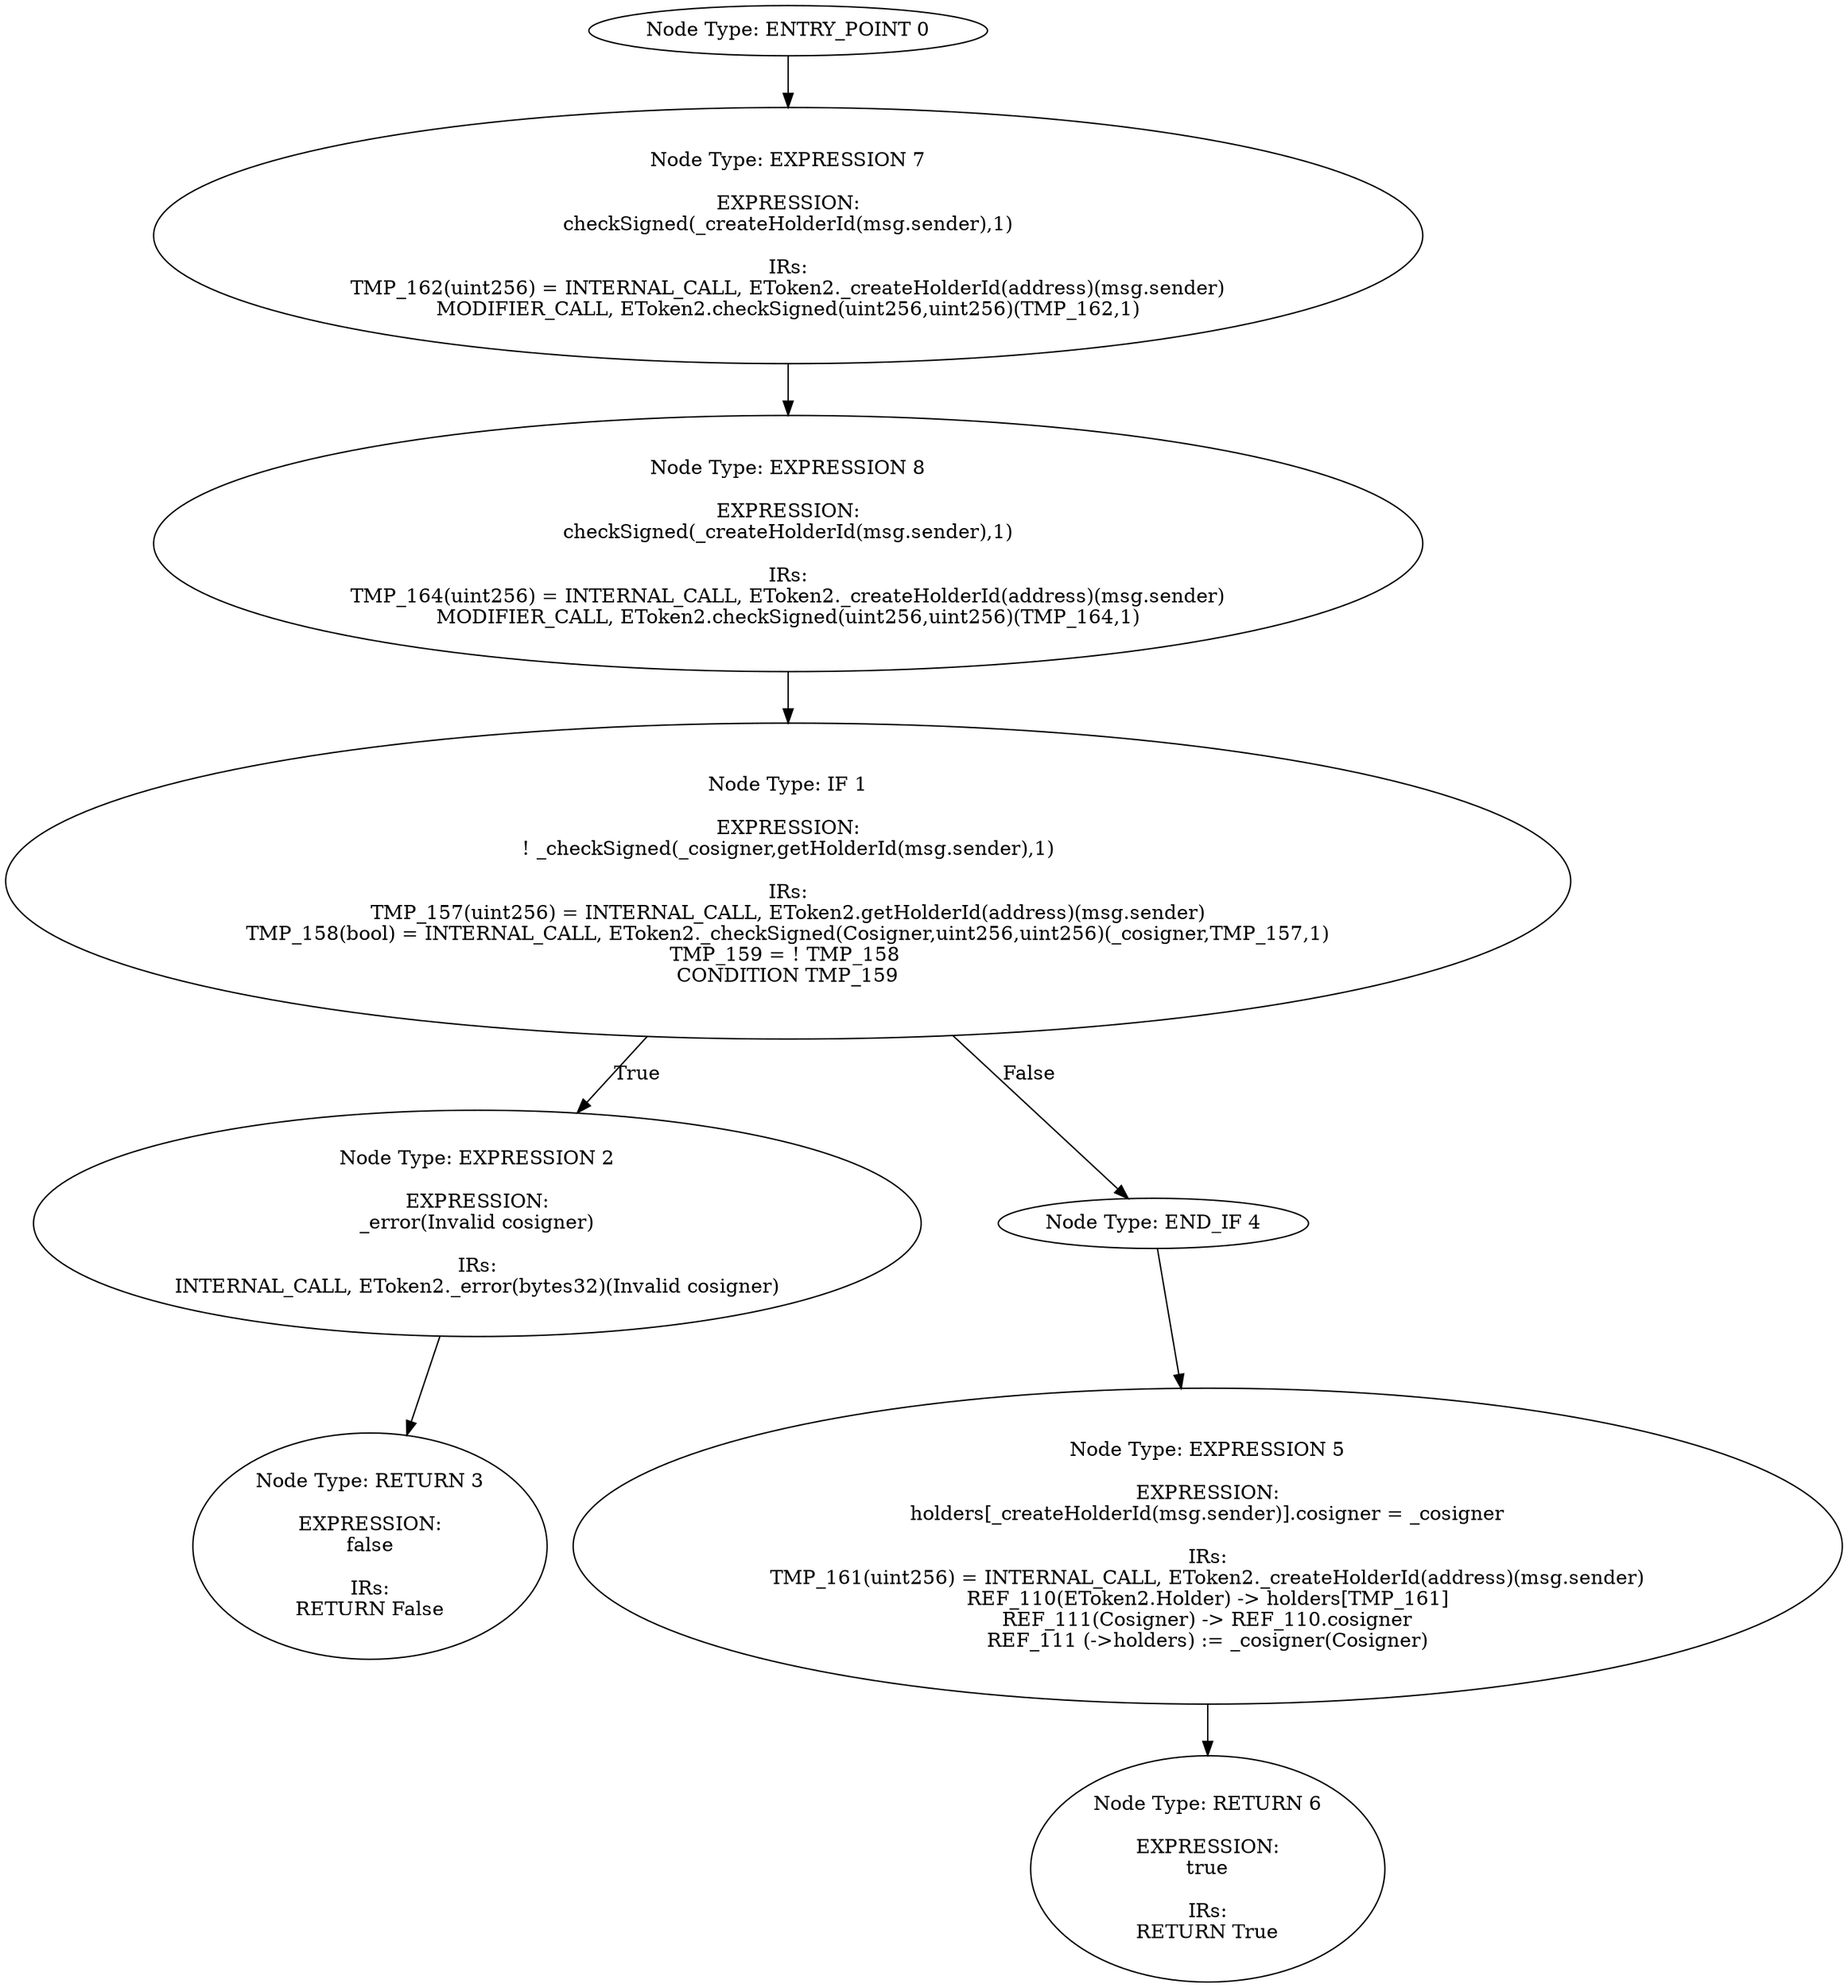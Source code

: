 digraph{
0[label="Node Type: ENTRY_POINT 0
"];
0->7;
1[label="Node Type: IF 1

EXPRESSION:
! _checkSigned(_cosigner,getHolderId(msg.sender),1)

IRs:
TMP_157(uint256) = INTERNAL_CALL, EToken2.getHolderId(address)(msg.sender)
TMP_158(bool) = INTERNAL_CALL, EToken2._checkSigned(Cosigner,uint256,uint256)(_cosigner,TMP_157,1)
TMP_159 = ! TMP_158 
CONDITION TMP_159"];
1->2[label="True"];
1->4[label="False"];
2[label="Node Type: EXPRESSION 2

EXPRESSION:
_error(Invalid cosigner)

IRs:
INTERNAL_CALL, EToken2._error(bytes32)(Invalid cosigner)"];
2->3;
3[label="Node Type: RETURN 3

EXPRESSION:
false

IRs:
RETURN False"];
4[label="Node Type: END_IF 4
"];
4->5;
5[label="Node Type: EXPRESSION 5

EXPRESSION:
holders[_createHolderId(msg.sender)].cosigner = _cosigner

IRs:
TMP_161(uint256) = INTERNAL_CALL, EToken2._createHolderId(address)(msg.sender)
REF_110(EToken2.Holder) -> holders[TMP_161]
REF_111(Cosigner) -> REF_110.cosigner
REF_111 (->holders) := _cosigner(Cosigner)"];
5->6;
6[label="Node Type: RETURN 6

EXPRESSION:
true

IRs:
RETURN True"];
7[label="Node Type: EXPRESSION 7

EXPRESSION:
checkSigned(_createHolderId(msg.sender),1)

IRs:
TMP_162(uint256) = INTERNAL_CALL, EToken2._createHolderId(address)(msg.sender)
MODIFIER_CALL, EToken2.checkSigned(uint256,uint256)(TMP_162,1)"];
7->8;
8[label="Node Type: EXPRESSION 8

EXPRESSION:
checkSigned(_createHolderId(msg.sender),1)

IRs:
TMP_164(uint256) = INTERNAL_CALL, EToken2._createHolderId(address)(msg.sender)
MODIFIER_CALL, EToken2.checkSigned(uint256,uint256)(TMP_164,1)"];
8->1;
}
